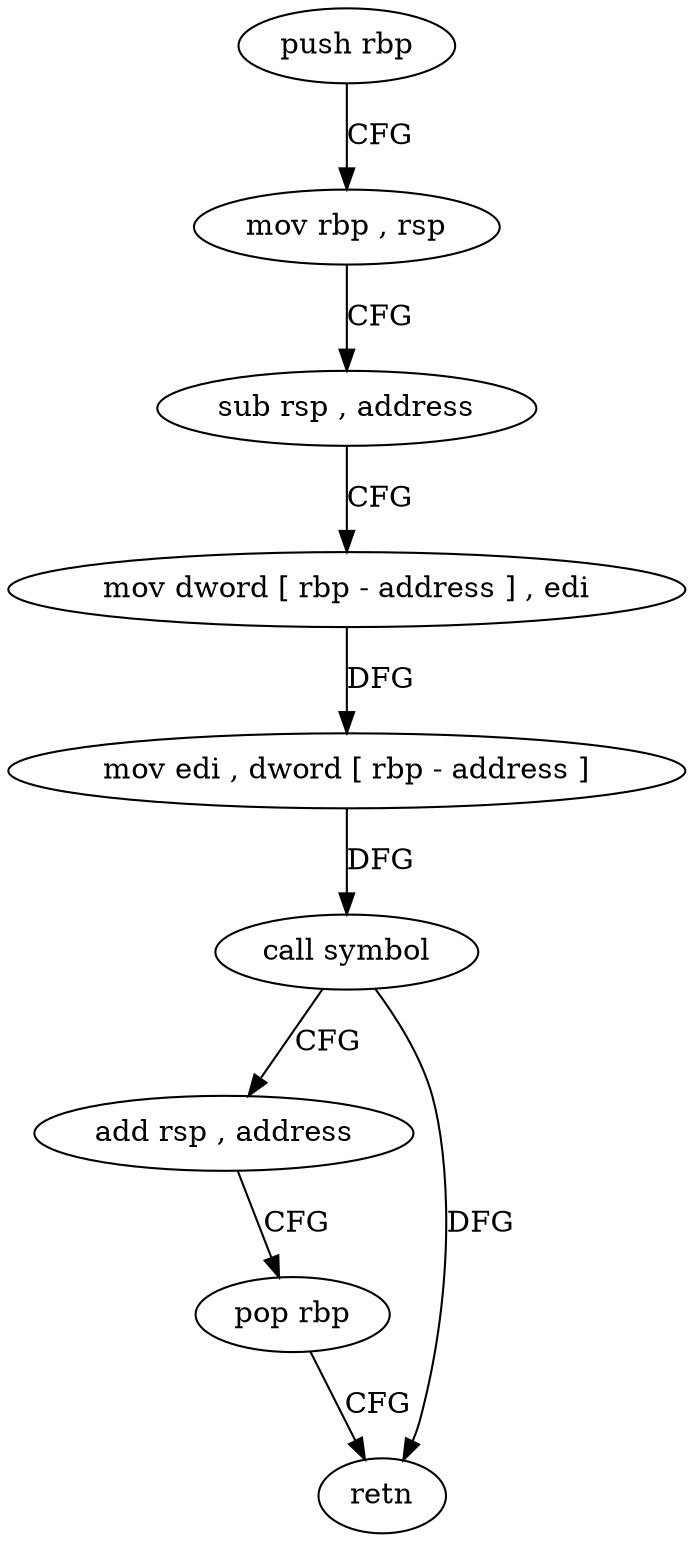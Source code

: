 digraph "func" {
"4261952" [label = "push rbp" ]
"4261953" [label = "mov rbp , rsp" ]
"4261956" [label = "sub rsp , address" ]
"4261960" [label = "mov dword [ rbp - address ] , edi" ]
"4261963" [label = "mov edi , dword [ rbp - address ]" ]
"4261966" [label = "call symbol" ]
"4261971" [label = "add rsp , address" ]
"4261975" [label = "pop rbp" ]
"4261976" [label = "retn" ]
"4261952" -> "4261953" [ label = "CFG" ]
"4261953" -> "4261956" [ label = "CFG" ]
"4261956" -> "4261960" [ label = "CFG" ]
"4261960" -> "4261963" [ label = "DFG" ]
"4261963" -> "4261966" [ label = "DFG" ]
"4261966" -> "4261971" [ label = "CFG" ]
"4261966" -> "4261976" [ label = "DFG" ]
"4261971" -> "4261975" [ label = "CFG" ]
"4261975" -> "4261976" [ label = "CFG" ]
}
